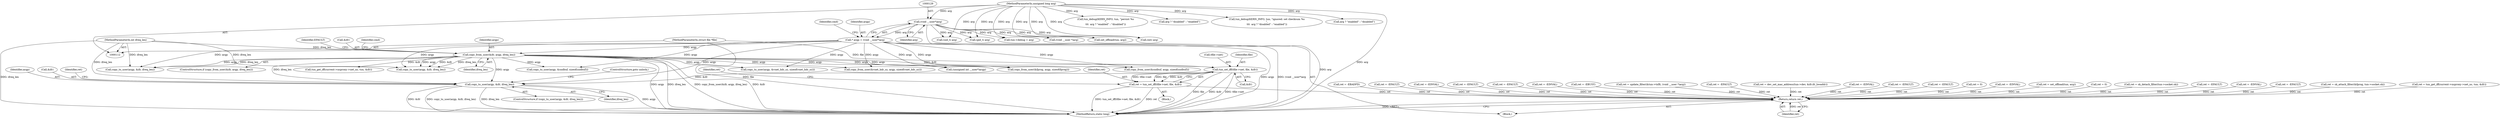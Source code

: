digraph "0_linux_a117dacde0288f3ec60b6e5bcedae8fa37ee0dfc@pointer" {
"1000197" [label="(Call,tun_set_iff(tfile->net, file, &ifr))"];
"1000113" [label="(MethodParameterIn,struct file *file)"];
"1000146" [label="(Call,copy_from_user(&ifr, argp, ifreq_len))"];
"1000126" [label="(Call,* argp = (void __user*)arg)"];
"1000128" [label="(Call,(void __user*)arg)"];
"1000115" [label="(MethodParameterIn,unsigned long arg)"];
"1000116" [label="(MethodParameterIn,int ifreq_len)"];
"1000195" [label="(Call,ret = tun_set_iff(tfile->net, file, &ifr))"];
"1000634" [label="(Return,return ret;)"];
"1000208" [label="(Call,copy_to_user(argp, &ifr, ifreq_len))"];
"1000128" [label="(Call,(void __user*)arg)"];
"1000218" [label="(Call,ret = -EBADFD)"];
"1000146" [label="(Call,copy_from_user(&ifr, argp, ifreq_len))"];
"1000287" [label="(Call,tun_debug(KERN_INFO, tun, \"persist %s\n\",\n\t\t\t  arg ? \"enabled\" : \"disabled\"))"];
"1000482" [label="(Call,ret = -EFAULT)"];
"1000139" [label="(Identifier,cmd)"];
"1000126" [label="(Call,* argp = (void __user*)arg)"];
"1000115" [label="(MethodParameterIn,unsigned long arg)"];
"1000317" [label="(Call,(gid_t) arg)"];
"1000127" [label="(Identifier,argp)"];
"1000531" [label="(Call,copy_from_user(&vnet_hdr_sz, argp, sizeof(vnet_hdr_sz)))"];
"1000385" [label="(Call,ret = -EINVAL)"];
"1000217" [label="(ControlStructure,goto unlock;)"];
"1000116" [label="(MethodParameterIn,int ifreq_len)"];
"1000524" [label="(Call,ret = -EFAULT)"];
"1000196" [label="(Identifier,ret)"];
"1000113" [label="(MethodParameterIn,struct file *file)"];
"1000581" [label="(Call,copy_from_user(&fprog, argp, sizeof(fprog)))"];
"1000213" [label="(Call,ret = -EFAULT)"];
"1000156" [label="(Identifier,cmd)"];
"1000145" [label="(ControlStructure,if (copy_from_user(&ifr, argp, ifreq_len)))"];
"1000201" [label="(Identifier,file)"];
"1000563" [label="(Call,ret = -EINVAL)"];
"1000434" [label="(Call,copy_to_user(argp, &ifr, ifreq_len))"];
"1000405" [label="(Call,(void __user *)arg)"];
"1000202" [label="(Call,&ifr)"];
"1000636" [label="(MethodReturn,static long)"];
"1000149" [label="(Identifier,argp)"];
"1000268" [label="(Call,arg ? \"disabled\" : \"enabled\")"];
"1000342" [label="(Call,ret = -EBUSY)"];
"1000398" [label="(Call,ret = update_filter(&tun->txflt, (void __user *)arg))"];
"1000198" [label="(Call,tfile->net)"];
"1000264" [label="(Call,tun_debug(KERN_INFO, tun, \"ignored: set checksum %s\n\",\n\t\t\t  arg ? \"disabled\" : \"enabled\"))"];
"1000439" [label="(Call,ret = -EFAULT)"];
"1000209" [label="(Identifier,argp)"];
"1000354" [label="(Call,(int) arg)"];
"1000454" [label="(Call,ret = dev_set_mac_address(tun->dev, &ifr.ifr_hwaddr))"];
"1000476" [label="(Call,copy_to_user(argp, &sndbuf, sizeof(sndbuf)))"];
"1000635" [label="(Identifier,ret)"];
"1000210" [label="(Call,&ifr)"];
"1000551" [label="(Call,ret = -EINVAL)"];
"1000496" [label="(Call,ret = -EFAULT)"];
"1000258" [label="(Call,ret = -EFAULT)"];
"1000366" [label="(Call,ret = 0)"];
"1000117" [label="(Block,)"];
"1000623" [label="(Call,ret = -EINVAL)"];
"1000518" [label="(Call,copy_to_user(argp, &vnet_hdr_sz, sizeof(vnet_hdr_sz)))"];
"1000301" [label="(Call,(uid_t) arg)"];
"1000153" [label="(Identifier,EFAULT)"];
"1000212" [label="(Identifier,ifreq_len)"];
"1000197" [label="(Call,tun_set_iff(tfile->net, file, &ifr))"];
"1000130" [label="(Identifier,arg)"];
"1000371" [label="(Call,tun->debug = arg)"];
"1000634" [label="(Return,return ret;)"];
"1000240" [label="(Call,tun_get_iff(current->nsproxy->net_ns, tun, &ifr))"];
"1000378" [label="(Call,ret = set_offload(tun, arg))"];
"1000231" [label="(Call,ret = 0)"];
"1000170" [label="(Call,(unsigned int __user*)argp)"];
"1000147" [label="(Call,&ifr)"];
"1000253" [label="(Call,copy_to_user(argp, &ifr, ifreq_len))"];
"1000380" [label="(Call,set_offload(tun, arg))"];
"1000613" [label="(Call,ret = sk_detach_filter(tun->socket.sk))"];
"1000489" [label="(Call,copy_from_user(&sndbuf, argp, sizeof(sndbuf)))"];
"1000195" [label="(Call,ret = tun_set_iff(tfile->net, file, &ifr))"];
"1000576" [label="(Call,ret = -EFAULT)"];
"1000205" [label="(Identifier,ret)"];
"1000600" [label="(Call,ret = -EINVAL)"];
"1000214" [label="(Identifier,ret)"];
"1000538" [label="(Call,ret = -EFAULT)"];
"1000291" [label="(Call,arg ? \"enabled\" : \"disabled\")"];
"1000588" [label="(Call,ret = sk_attach_filter(&fprog, tun->socket.sk))"];
"1000208" [label="(Call,copy_to_user(argp, &ifr, ifreq_len))"];
"1000185" [label="(Block,)"];
"1000150" [label="(Identifier,ifreq_len)"];
"1000238" [label="(Call,ret = tun_get_iff(current->nsproxy->net_ns, tun, &ifr))"];
"1000207" [label="(ControlStructure,if (copy_to_user(argp, &ifr, ifreq_len)))"];
"1000197" -> "1000195"  [label="AST: "];
"1000197" -> "1000202"  [label="CFG: "];
"1000198" -> "1000197"  [label="AST: "];
"1000201" -> "1000197"  [label="AST: "];
"1000202" -> "1000197"  [label="AST: "];
"1000195" -> "1000197"  [label="CFG: "];
"1000197" -> "1000636"  [label="DDG: file"];
"1000197" -> "1000636"  [label="DDG: &ifr"];
"1000197" -> "1000636"  [label="DDG: tfile->net"];
"1000197" -> "1000195"  [label="DDG: tfile->net"];
"1000197" -> "1000195"  [label="DDG: file"];
"1000197" -> "1000195"  [label="DDG: &ifr"];
"1000113" -> "1000197"  [label="DDG: file"];
"1000146" -> "1000197"  [label="DDG: &ifr"];
"1000197" -> "1000208"  [label="DDG: &ifr"];
"1000113" -> "1000112"  [label="AST: "];
"1000113" -> "1000636"  [label="DDG: file"];
"1000146" -> "1000145"  [label="AST: "];
"1000146" -> "1000150"  [label="CFG: "];
"1000147" -> "1000146"  [label="AST: "];
"1000149" -> "1000146"  [label="AST: "];
"1000150" -> "1000146"  [label="AST: "];
"1000153" -> "1000146"  [label="CFG: "];
"1000156" -> "1000146"  [label="CFG: "];
"1000146" -> "1000636"  [label="DDG: argp"];
"1000146" -> "1000636"  [label="DDG: ifreq_len"];
"1000146" -> "1000636"  [label="DDG: copy_from_user(&ifr, argp, ifreq_len)"];
"1000146" -> "1000636"  [label="DDG: &ifr"];
"1000126" -> "1000146"  [label="DDG: argp"];
"1000116" -> "1000146"  [label="DDG: ifreq_len"];
"1000146" -> "1000170"  [label="DDG: argp"];
"1000146" -> "1000208"  [label="DDG: argp"];
"1000146" -> "1000208"  [label="DDG: ifreq_len"];
"1000146" -> "1000240"  [label="DDG: &ifr"];
"1000146" -> "1000253"  [label="DDG: argp"];
"1000146" -> "1000253"  [label="DDG: ifreq_len"];
"1000146" -> "1000434"  [label="DDG: argp"];
"1000146" -> "1000434"  [label="DDG: &ifr"];
"1000146" -> "1000434"  [label="DDG: ifreq_len"];
"1000146" -> "1000476"  [label="DDG: argp"];
"1000146" -> "1000489"  [label="DDG: argp"];
"1000146" -> "1000518"  [label="DDG: argp"];
"1000146" -> "1000531"  [label="DDG: argp"];
"1000146" -> "1000581"  [label="DDG: argp"];
"1000126" -> "1000117"  [label="AST: "];
"1000126" -> "1000128"  [label="CFG: "];
"1000127" -> "1000126"  [label="AST: "];
"1000128" -> "1000126"  [label="AST: "];
"1000139" -> "1000126"  [label="CFG: "];
"1000126" -> "1000636"  [label="DDG: argp"];
"1000126" -> "1000636"  [label="DDG: (void __user*)arg"];
"1000128" -> "1000126"  [label="DDG: arg"];
"1000126" -> "1000170"  [label="DDG: argp"];
"1000126" -> "1000208"  [label="DDG: argp"];
"1000126" -> "1000253"  [label="DDG: argp"];
"1000126" -> "1000434"  [label="DDG: argp"];
"1000126" -> "1000476"  [label="DDG: argp"];
"1000126" -> "1000489"  [label="DDG: argp"];
"1000126" -> "1000518"  [label="DDG: argp"];
"1000126" -> "1000531"  [label="DDG: argp"];
"1000126" -> "1000581"  [label="DDG: argp"];
"1000128" -> "1000130"  [label="CFG: "];
"1000129" -> "1000128"  [label="AST: "];
"1000130" -> "1000128"  [label="AST: "];
"1000128" -> "1000636"  [label="DDG: arg"];
"1000115" -> "1000128"  [label="DDG: arg"];
"1000128" -> "1000301"  [label="DDG: arg"];
"1000128" -> "1000317"  [label="DDG: arg"];
"1000128" -> "1000354"  [label="DDG: arg"];
"1000128" -> "1000371"  [label="DDG: arg"];
"1000128" -> "1000380"  [label="DDG: arg"];
"1000128" -> "1000405"  [label="DDG: arg"];
"1000115" -> "1000112"  [label="AST: "];
"1000115" -> "1000636"  [label="DDG: arg"];
"1000115" -> "1000264"  [label="DDG: arg"];
"1000115" -> "1000268"  [label="DDG: arg"];
"1000115" -> "1000287"  [label="DDG: arg"];
"1000115" -> "1000291"  [label="DDG: arg"];
"1000115" -> "1000301"  [label="DDG: arg"];
"1000115" -> "1000317"  [label="DDG: arg"];
"1000115" -> "1000354"  [label="DDG: arg"];
"1000115" -> "1000371"  [label="DDG: arg"];
"1000115" -> "1000380"  [label="DDG: arg"];
"1000115" -> "1000405"  [label="DDG: arg"];
"1000116" -> "1000112"  [label="AST: "];
"1000116" -> "1000636"  [label="DDG: ifreq_len"];
"1000116" -> "1000208"  [label="DDG: ifreq_len"];
"1000116" -> "1000253"  [label="DDG: ifreq_len"];
"1000116" -> "1000434"  [label="DDG: ifreq_len"];
"1000195" -> "1000185"  [label="AST: "];
"1000196" -> "1000195"  [label="AST: "];
"1000205" -> "1000195"  [label="CFG: "];
"1000195" -> "1000636"  [label="DDG: tun_set_iff(tfile->net, file, &ifr)"];
"1000195" -> "1000636"  [label="DDG: ret"];
"1000195" -> "1000634"  [label="DDG: ret"];
"1000634" -> "1000117"  [label="AST: "];
"1000634" -> "1000635"  [label="CFG: "];
"1000635" -> "1000634"  [label="AST: "];
"1000636" -> "1000634"  [label="CFG: "];
"1000634" -> "1000636"  [label="DDG: <RET>"];
"1000635" -> "1000634"  [label="DDG: ret"];
"1000524" -> "1000634"  [label="DDG: ret"];
"1000588" -> "1000634"  [label="DDG: ret"];
"1000238" -> "1000634"  [label="DDG: ret"];
"1000439" -> "1000634"  [label="DDG: ret"];
"1000218" -> "1000634"  [label="DDG: ret"];
"1000623" -> "1000634"  [label="DDG: ret"];
"1000496" -> "1000634"  [label="DDG: ret"];
"1000378" -> "1000634"  [label="DDG: ret"];
"1000366" -> "1000634"  [label="DDG: ret"];
"1000563" -> "1000634"  [label="DDG: ret"];
"1000231" -> "1000634"  [label="DDG: ret"];
"1000538" -> "1000634"  [label="DDG: ret"];
"1000385" -> "1000634"  [label="DDG: ret"];
"1000258" -> "1000634"  [label="DDG: ret"];
"1000613" -> "1000634"  [label="DDG: ret"];
"1000454" -> "1000634"  [label="DDG: ret"];
"1000342" -> "1000634"  [label="DDG: ret"];
"1000576" -> "1000634"  [label="DDG: ret"];
"1000482" -> "1000634"  [label="DDG: ret"];
"1000213" -> "1000634"  [label="DDG: ret"];
"1000551" -> "1000634"  [label="DDG: ret"];
"1000398" -> "1000634"  [label="DDG: ret"];
"1000600" -> "1000634"  [label="DDG: ret"];
"1000208" -> "1000207"  [label="AST: "];
"1000208" -> "1000212"  [label="CFG: "];
"1000209" -> "1000208"  [label="AST: "];
"1000210" -> "1000208"  [label="AST: "];
"1000212" -> "1000208"  [label="AST: "];
"1000214" -> "1000208"  [label="CFG: "];
"1000217" -> "1000208"  [label="CFG: "];
"1000208" -> "1000636"  [label="DDG: argp"];
"1000208" -> "1000636"  [label="DDG: &ifr"];
"1000208" -> "1000636"  [label="DDG: copy_to_user(argp, &ifr, ifreq_len)"];
"1000208" -> "1000636"  [label="DDG: ifreq_len"];
}
